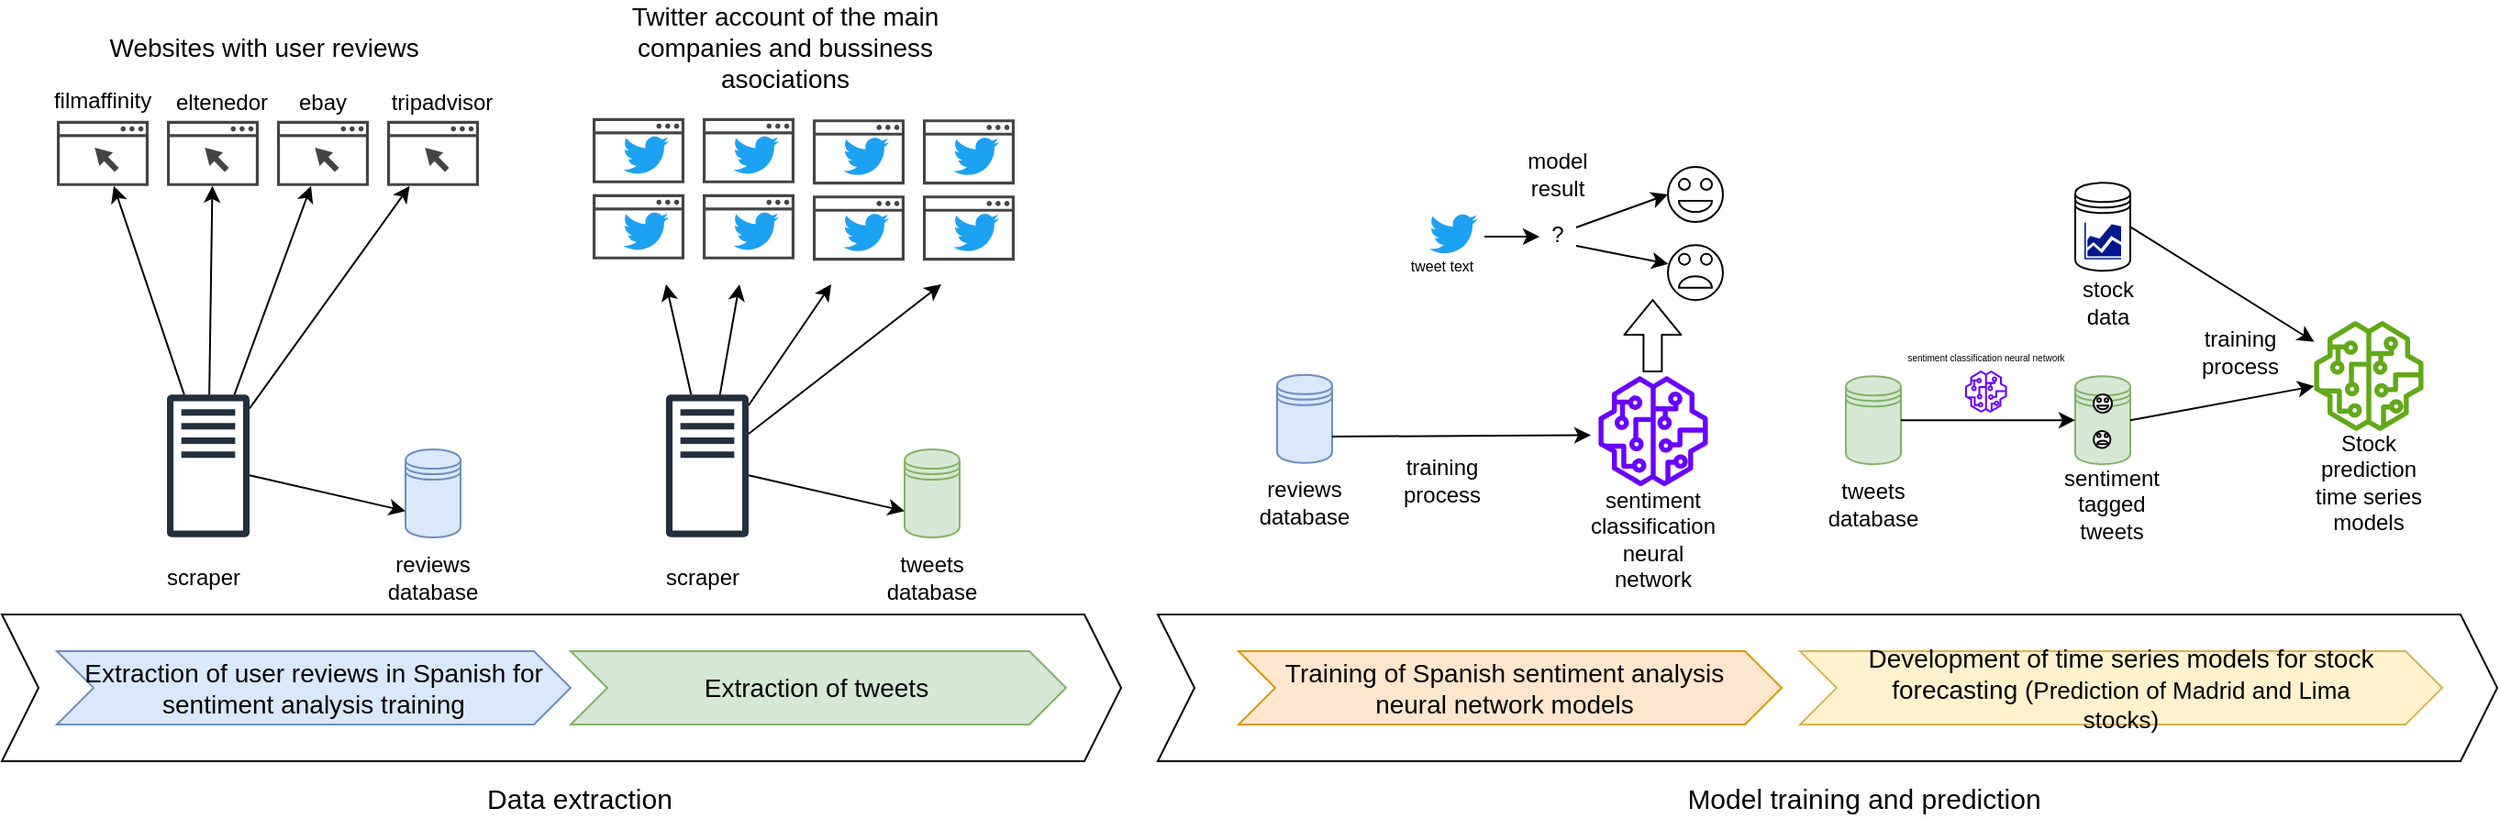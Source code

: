 <mxfile version="13.7.9" type="device"><diagram id="kgpKYQtTHZ0yAKxKKP6v" name="Page-1"><mxGraphModel dx="632" dy="429" grid="1" gridSize="10" guides="1" tooltips="1" connect="1" arrows="1" fold="1" page="1" pageScale="1" pageWidth="850" pageHeight="1100" math="0" shadow="0"><root><mxCell id="0"/><mxCell id="1" parent="0"/><mxCell id="j24-mCeOi4pwYmFxuwZj-1" value="" style="pointerEvents=1;shadow=0;dashed=0;html=1;strokeColor=none;fillColor=#434445;aspect=fixed;labelPosition=center;verticalLabelPosition=bottom;verticalAlign=top;align=center;outlineConnect=0;shape=mxgraph.vvd.web_browser;" vertex="1" parent="1"><mxGeometry x="50" y="170.9" width="50" height="35.5" as="geometry"/></mxCell><mxCell id="j24-mCeOi4pwYmFxuwZj-5" value="" style="outlineConnect=0;fontColor=#232F3E;gradientColor=none;fillColor=#232F3E;strokeColor=none;dashed=0;verticalLabelPosition=bottom;verticalAlign=top;align=center;html=1;fontSize=12;fontStyle=0;aspect=fixed;pointerEvents=1;shape=mxgraph.aws4.traditional_server;" vertex="1" parent="1"><mxGeometry x="110" y="320" width="45" height="78" as="geometry"/></mxCell><mxCell id="j24-mCeOi4pwYmFxuwZj-6" value="" style="shape=datastore;whiteSpace=wrap;html=1;fillColor=#dae8fc;strokeColor=#6c8ebf;" vertex="1" parent="1"><mxGeometry x="240" y="350" width="30" height="48" as="geometry"/></mxCell><mxCell id="j24-mCeOi4pwYmFxuwZj-7" value="scraper" style="text;html=1;strokeColor=none;fillColor=none;align=center;verticalAlign=middle;whiteSpace=wrap;rounded=0;" vertex="1" parent="1"><mxGeometry x="110" y="410" width="40" height="20" as="geometry"/></mxCell><mxCell id="j24-mCeOi4pwYmFxuwZj-8" value="reviews database" style="text;html=1;strokeColor=none;fillColor=none;align=center;verticalAlign=middle;whiteSpace=wrap;rounded=0;" vertex="1" parent="1"><mxGeometry x="235" y="410" width="40" height="20" as="geometry"/></mxCell><mxCell id="j24-mCeOi4pwYmFxuwZj-9" value="" style="pointerEvents=1;shadow=0;dashed=0;html=1;strokeColor=none;fillColor=#434445;aspect=fixed;labelPosition=center;verticalLabelPosition=bottom;verticalAlign=top;align=center;outlineConnect=0;shape=mxgraph.vvd.web_browser;" vertex="1" parent="1"><mxGeometry x="110" y="170.9" width="50" height="35.5" as="geometry"/></mxCell><mxCell id="j24-mCeOi4pwYmFxuwZj-10" value="" style="pointerEvents=1;shadow=0;dashed=0;html=1;strokeColor=none;fillColor=#434445;aspect=fixed;labelPosition=center;verticalLabelPosition=bottom;verticalAlign=top;align=center;outlineConnect=0;shape=mxgraph.vvd.web_browser;" vertex="1" parent="1"><mxGeometry x="170" y="170.9" width="50" height="35.5" as="geometry"/></mxCell><mxCell id="j24-mCeOi4pwYmFxuwZj-11" value="" style="pointerEvents=1;shadow=0;dashed=0;html=1;strokeColor=none;fillColor=#434445;aspect=fixed;labelPosition=center;verticalLabelPosition=bottom;verticalAlign=top;align=center;outlineConnect=0;shape=mxgraph.vvd.web_browser;" vertex="1" parent="1"><mxGeometry x="230" y="170.9" width="50" height="35.5" as="geometry"/></mxCell><mxCell id="j24-mCeOi4pwYmFxuwZj-12" value="&lt;font style=&quot;font-size: 14px&quot;&gt;Websites with user reviews&amp;nbsp;&lt;/font&gt;" style="text;html=1;strokeColor=none;fillColor=none;align=center;verticalAlign=middle;whiteSpace=wrap;rounded=0;" vertex="1" parent="1"><mxGeometry x="70" y="120.9" width="190" height="20" as="geometry"/></mxCell><mxCell id="j24-mCeOi4pwYmFxuwZj-13" value="" style="endArrow=classic;html=1;" edge="1" parent="1" source="j24-mCeOi4pwYmFxuwZj-5" target="j24-mCeOi4pwYmFxuwZj-1"><mxGeometry width="50" height="50" relative="1" as="geometry"><mxPoint x="400" y="370" as="sourcePoint"/><mxPoint x="450" y="320" as="targetPoint"/></mxGeometry></mxCell><mxCell id="j24-mCeOi4pwYmFxuwZj-14" value="" style="endArrow=classic;html=1;" edge="1" parent="1" source="j24-mCeOi4pwYmFxuwZj-5" target="j24-mCeOi4pwYmFxuwZj-9"><mxGeometry width="50" height="50" relative="1" as="geometry"><mxPoint x="131.463" y="330.372" as="sourcePoint"/><mxPoint x="90.071" y="185.5" as="targetPoint"/></mxGeometry></mxCell><mxCell id="j24-mCeOi4pwYmFxuwZj-15" value="" style="endArrow=classic;html=1;" edge="1" parent="1" source="j24-mCeOi4pwYmFxuwZj-5" target="j24-mCeOi4pwYmFxuwZj-10"><mxGeometry width="50" height="50" relative="1" as="geometry"><mxPoint x="142.98" y="330.372" as="sourcePoint"/><mxPoint x="144.78" y="185.5" as="targetPoint"/></mxGeometry></mxCell><mxCell id="j24-mCeOi4pwYmFxuwZj-16" value="" style="endArrow=classic;html=1;" edge="1" parent="1" source="j24-mCeOi4pwYmFxuwZj-5" target="j24-mCeOi4pwYmFxuwZj-11"><mxGeometry width="50" height="50" relative="1" as="geometry"><mxPoint x="154.496" y="330.372" as="sourcePoint"/><mxPoint x="199.488" y="185.5" as="targetPoint"/></mxGeometry></mxCell><mxCell id="j24-mCeOi4pwYmFxuwZj-17" value="" style="endArrow=classic;html=1;entryX=0;entryY=0.7;entryDx=0;entryDy=0;" edge="1" parent="1" source="j24-mCeOi4pwYmFxuwZj-5" target="j24-mCeOi4pwYmFxuwZj-6"><mxGeometry width="50" height="50" relative="1" as="geometry"><mxPoint x="400" y="370" as="sourcePoint"/><mxPoint x="450" y="320" as="targetPoint"/></mxGeometry></mxCell><mxCell id="j24-mCeOi4pwYmFxuwZj-21" value="filmaffinity" style="text;html=1;strokeColor=none;fillColor=none;align=center;verticalAlign=middle;whiteSpace=wrap;rounded=0;" vertex="1" parent="1"><mxGeometry x="55" y="150.09" width="40" height="20" as="geometry"/></mxCell><mxCell id="j24-mCeOi4pwYmFxuwZj-22" value="eltenedor" style="text;html=1;strokeColor=none;fillColor=none;align=center;verticalAlign=middle;whiteSpace=wrap;rounded=0;" vertex="1" parent="1"><mxGeometry x="120" y="150.9" width="40" height="20" as="geometry"/></mxCell><mxCell id="j24-mCeOi4pwYmFxuwZj-23" value="ebay" style="text;html=1;strokeColor=none;fillColor=none;align=center;verticalAlign=middle;whiteSpace=wrap;rounded=0;" vertex="1" parent="1"><mxGeometry x="175" y="150.9" width="40" height="20" as="geometry"/></mxCell><mxCell id="j24-mCeOi4pwYmFxuwZj-25" value="tripadvisor" style="text;html=1;strokeColor=none;fillColor=none;align=center;verticalAlign=middle;whiteSpace=wrap;rounded=0;" vertex="1" parent="1"><mxGeometry x="240" y="150.9" width="40" height="20" as="geometry"/></mxCell><mxCell id="j24-mCeOi4pwYmFxuwZj-28" value="" style="outlineConnect=0;fontColor=#232F3E;gradientColor=none;fillColor=#232F3E;strokeColor=none;dashed=0;verticalLabelPosition=bottom;verticalAlign=top;align=center;html=1;fontSize=12;fontStyle=0;aspect=fixed;pointerEvents=1;shape=mxgraph.aws4.traditional_server;" vertex="1" parent="1"><mxGeometry x="382" y="320" width="45" height="78" as="geometry"/></mxCell><mxCell id="j24-mCeOi4pwYmFxuwZj-29" value="" style="shape=datastore;whiteSpace=wrap;html=1;fillColor=#d5e8d4;strokeColor=#82b366;" vertex="1" parent="1"><mxGeometry x="512" y="350" width="30" height="48" as="geometry"/></mxCell><mxCell id="j24-mCeOi4pwYmFxuwZj-30" value="scraper" style="text;html=1;strokeColor=none;fillColor=none;align=center;verticalAlign=middle;whiteSpace=wrap;rounded=0;" vertex="1" parent="1"><mxGeometry x="382" y="410" width="40" height="20" as="geometry"/></mxCell><mxCell id="j24-mCeOi4pwYmFxuwZj-31" value="tweets database" style="text;html=1;strokeColor=none;fillColor=none;align=center;verticalAlign=middle;whiteSpace=wrap;rounded=0;" vertex="1" parent="1"><mxGeometry x="507" y="410" width="40" height="20" as="geometry"/></mxCell><mxCell id="j24-mCeOi4pwYmFxuwZj-32" value="" style="endArrow=classic;html=1;entryX=0;entryY=0.7;entryDx=0;entryDy=0;" edge="1" parent="1" source="j24-mCeOi4pwYmFxuwZj-28" target="j24-mCeOi4pwYmFxuwZj-29"><mxGeometry width="50" height="50" relative="1" as="geometry"><mxPoint x="672" y="370" as="sourcePoint"/><mxPoint x="722" y="320" as="targetPoint"/></mxGeometry></mxCell><mxCell id="j24-mCeOi4pwYmFxuwZj-33" value="" style="pointerEvents=1;shadow=0;dashed=0;html=1;strokeColor=none;fillColor=#434445;aspect=fixed;labelPosition=center;verticalLabelPosition=bottom;verticalAlign=top;align=center;outlineConnect=0;shape=mxgraph.vvd.web_browser;" vertex="1" parent="1"><mxGeometry x="342" y="169.4" width="50" height="35.5" as="geometry"/></mxCell><mxCell id="j24-mCeOi4pwYmFxuwZj-34" value="" style="dashed=0;outlineConnect=0;html=1;align=center;labelPosition=center;verticalLabelPosition=bottom;verticalAlign=top;shape=mxgraph.weblogos.twitter;fillColor=#1DA1F2;strokeColor=none" vertex="1" parent="1"><mxGeometry x="358.5" y="178.71" width="25" height="21.88" as="geometry"/></mxCell><mxCell id="j24-mCeOi4pwYmFxuwZj-35" value="" style="pointerEvents=1;shadow=0;dashed=0;html=1;strokeColor=none;fillColor=#434445;aspect=fixed;labelPosition=center;verticalLabelPosition=bottom;verticalAlign=top;align=center;outlineConnect=0;shape=mxgraph.vvd.web_browser;" vertex="1" parent="1"><mxGeometry x="402" y="169.4" width="50" height="35.5" as="geometry"/></mxCell><mxCell id="j24-mCeOi4pwYmFxuwZj-36" value="" style="dashed=0;outlineConnect=0;html=1;align=center;labelPosition=center;verticalLabelPosition=bottom;verticalAlign=top;shape=mxgraph.weblogos.twitter;fillColor=#1DA1F2;strokeColor=none" vertex="1" parent="1"><mxGeometry x="418.5" y="178.71" width="25" height="21.88" as="geometry"/></mxCell><mxCell id="j24-mCeOi4pwYmFxuwZj-37" value="" style="pointerEvents=1;shadow=0;dashed=0;html=1;strokeColor=none;fillColor=#434445;aspect=fixed;labelPosition=center;verticalLabelPosition=bottom;verticalAlign=top;align=center;outlineConnect=0;shape=mxgraph.vvd.web_browser;" vertex="1" parent="1"><mxGeometry x="342" y="210.9" width="50" height="35.5" as="geometry"/></mxCell><mxCell id="j24-mCeOi4pwYmFxuwZj-38" value="" style="dashed=0;outlineConnect=0;html=1;align=center;labelPosition=center;verticalLabelPosition=bottom;verticalAlign=top;shape=mxgraph.weblogos.twitter;fillColor=#1DA1F2;strokeColor=none" vertex="1" parent="1"><mxGeometry x="358.5" y="220.21" width="25" height="21.88" as="geometry"/></mxCell><mxCell id="j24-mCeOi4pwYmFxuwZj-39" value="" style="pointerEvents=1;shadow=0;dashed=0;html=1;strokeColor=none;fillColor=#434445;aspect=fixed;labelPosition=center;verticalLabelPosition=bottom;verticalAlign=top;align=center;outlineConnect=0;shape=mxgraph.vvd.web_browser;" vertex="1" parent="1"><mxGeometry x="402" y="210.9" width="50" height="35.5" as="geometry"/></mxCell><mxCell id="j24-mCeOi4pwYmFxuwZj-40" value="" style="dashed=0;outlineConnect=0;html=1;align=center;labelPosition=center;verticalLabelPosition=bottom;verticalAlign=top;shape=mxgraph.weblogos.twitter;fillColor=#1DA1F2;strokeColor=none" vertex="1" parent="1"><mxGeometry x="418.5" y="220.21" width="25" height="21.88" as="geometry"/></mxCell><mxCell id="j24-mCeOi4pwYmFxuwZj-41" value="" style="pointerEvents=1;shadow=0;dashed=0;html=1;strokeColor=none;fillColor=#434445;aspect=fixed;labelPosition=center;verticalLabelPosition=bottom;verticalAlign=top;align=center;outlineConnect=0;shape=mxgraph.vvd.web_browser;" vertex="1" parent="1"><mxGeometry x="462" y="170.09" width="50" height="35.5" as="geometry"/></mxCell><mxCell id="j24-mCeOi4pwYmFxuwZj-42" value="" style="dashed=0;outlineConnect=0;html=1;align=center;labelPosition=center;verticalLabelPosition=bottom;verticalAlign=top;shape=mxgraph.weblogos.twitter;fillColor=#1DA1F2;strokeColor=none" vertex="1" parent="1"><mxGeometry x="478.5" y="179.4" width="25" height="21.88" as="geometry"/></mxCell><mxCell id="j24-mCeOi4pwYmFxuwZj-43" value="" style="pointerEvents=1;shadow=0;dashed=0;html=1;strokeColor=none;fillColor=#434445;aspect=fixed;labelPosition=center;verticalLabelPosition=bottom;verticalAlign=top;align=center;outlineConnect=0;shape=mxgraph.vvd.web_browser;" vertex="1" parent="1"><mxGeometry x="522" y="170.09" width="50" height="35.5" as="geometry"/></mxCell><mxCell id="j24-mCeOi4pwYmFxuwZj-44" value="" style="dashed=0;outlineConnect=0;html=1;align=center;labelPosition=center;verticalLabelPosition=bottom;verticalAlign=top;shape=mxgraph.weblogos.twitter;fillColor=#1DA1F2;strokeColor=none" vertex="1" parent="1"><mxGeometry x="538.5" y="179.4" width="25" height="21.88" as="geometry"/></mxCell><mxCell id="j24-mCeOi4pwYmFxuwZj-45" value="" style="pointerEvents=1;shadow=0;dashed=0;html=1;strokeColor=none;fillColor=#434445;aspect=fixed;labelPosition=center;verticalLabelPosition=bottom;verticalAlign=top;align=center;outlineConnect=0;shape=mxgraph.vvd.web_browser;" vertex="1" parent="1"><mxGeometry x="462" y="211.59" width="50" height="35.5" as="geometry"/></mxCell><mxCell id="j24-mCeOi4pwYmFxuwZj-46" value="" style="dashed=0;outlineConnect=0;html=1;align=center;labelPosition=center;verticalLabelPosition=bottom;verticalAlign=top;shape=mxgraph.weblogos.twitter;fillColor=#1DA1F2;strokeColor=none" vertex="1" parent="1"><mxGeometry x="478.5" y="220.9" width="25" height="21.88" as="geometry"/></mxCell><mxCell id="j24-mCeOi4pwYmFxuwZj-47" value="" style="pointerEvents=1;shadow=0;dashed=0;html=1;strokeColor=none;fillColor=#434445;aspect=fixed;labelPosition=center;verticalLabelPosition=bottom;verticalAlign=top;align=center;outlineConnect=0;shape=mxgraph.vvd.web_browser;" vertex="1" parent="1"><mxGeometry x="522" y="211.59" width="50" height="35.5" as="geometry"/></mxCell><mxCell id="j24-mCeOi4pwYmFxuwZj-48" value="" style="dashed=0;outlineConnect=0;html=1;align=center;labelPosition=center;verticalLabelPosition=bottom;verticalAlign=top;shape=mxgraph.weblogos.twitter;fillColor=#1DA1F2;strokeColor=none" vertex="1" parent="1"><mxGeometry x="538.5" y="220.9" width="25" height="21.88" as="geometry"/></mxCell><mxCell id="j24-mCeOi4pwYmFxuwZj-49" value="&lt;font style=&quot;font-size: 14px&quot;&gt;Twitter account of the main companies and bussiness asociations&lt;/font&gt;" style="text;html=1;strokeColor=none;fillColor=none;align=center;verticalAlign=middle;whiteSpace=wrap;rounded=0;" vertex="1" parent="1"><mxGeometry x="352" y="120.9" width="190" height="20" as="geometry"/></mxCell><mxCell id="j24-mCeOi4pwYmFxuwZj-53" value="" style="endArrow=classic;html=1;" edge="1" parent="1" source="j24-mCeOi4pwYmFxuwZj-28"><mxGeometry width="50" height="50" relative="1" as="geometry"><mxPoint x="412" y="322.591" as="sourcePoint"/><mxPoint x="532" y="260" as="targetPoint"/></mxGeometry></mxCell><mxCell id="j24-mCeOi4pwYmFxuwZj-54" value="" style="endArrow=classic;html=1;" edge="1" parent="1" source="j24-mCeOi4pwYmFxuwZj-28"><mxGeometry width="50" height="50" relative="1" as="geometry"><mxPoint x="412" y="320" as="sourcePoint"/><mxPoint x="472" y="260" as="targetPoint"/></mxGeometry></mxCell><mxCell id="j24-mCeOi4pwYmFxuwZj-55" value="" style="endArrow=classic;html=1;" edge="1" parent="1" source="j24-mCeOi4pwYmFxuwZj-28"><mxGeometry width="50" height="50" relative="1" as="geometry"><mxPoint x="405" y="310" as="sourcePoint"/><mxPoint x="422" y="260" as="targetPoint"/></mxGeometry></mxCell><mxCell id="j24-mCeOi4pwYmFxuwZj-57" value="" style="endArrow=classic;html=1;" edge="1" parent="1" source="j24-mCeOi4pwYmFxuwZj-28"><mxGeometry width="50" height="50" relative="1" as="geometry"><mxPoint x="421.328" y="330.372" as="sourcePoint"/><mxPoint x="382" y="260" as="targetPoint"/></mxGeometry></mxCell><mxCell id="j24-mCeOi4pwYmFxuwZj-61" value="" style="shape=step;perimeter=stepPerimeter;whiteSpace=wrap;html=1;fixedSize=1;" vertex="1" parent="1"><mxGeometry x="20" y="440" width="610" height="80" as="geometry"/></mxCell><mxCell id="j24-mCeOi4pwYmFxuwZj-2" value="" style="shape=step;perimeter=stepPerimeter;whiteSpace=wrap;html=1;fixedSize=1;fillColor=#dae8fc;strokeColor=#6c8ebf;" vertex="1" parent="1"><mxGeometry x="50" y="460" width="280" height="40" as="geometry"/></mxCell><mxCell id="j24-mCeOi4pwYmFxuwZj-4" value="&lt;font style=&quot;font-size: 14px&quot;&gt;Extraction of user reviews in Spanish for sentiment analysis training&lt;/font&gt;" style="text;html=1;strokeColor=none;fillColor=none;align=center;verticalAlign=middle;whiteSpace=wrap;rounded=0;" vertex="1" parent="1"><mxGeometry x="55" y="470" width="270" height="20" as="geometry"/></mxCell><mxCell id="j24-mCeOi4pwYmFxuwZj-19" value="" style="shape=step;perimeter=stepPerimeter;whiteSpace=wrap;html=1;fixedSize=1;fillColor=#d5e8d4;strokeColor=#82b366;" vertex="1" parent="1"><mxGeometry x="330" y="460" width="270" height="40" as="geometry"/></mxCell><mxCell id="j24-mCeOi4pwYmFxuwZj-20" value="&lt;font style=&quot;font-size: 14px&quot;&gt;Extraction of tweets&lt;/font&gt;" style="text;html=1;strokeColor=none;fillColor=none;align=center;verticalAlign=middle;whiteSpace=wrap;rounded=0;" vertex="1" parent="1"><mxGeometry x="358.5" y="470" width="210" height="20" as="geometry"/></mxCell><mxCell id="j24-mCeOi4pwYmFxuwZj-62" value="&lt;font style=&quot;font-size: 15px&quot;&gt;Data extraction&lt;/font&gt;" style="text;html=1;strokeColor=none;fillColor=none;align=center;verticalAlign=middle;whiteSpace=wrap;rounded=0;" vertex="1" parent="1"><mxGeometry x="220" y="530" width="230" height="20" as="geometry"/></mxCell><mxCell id="j24-mCeOi4pwYmFxuwZj-63" value="" style="shape=step;perimeter=stepPerimeter;whiteSpace=wrap;html=1;fixedSize=1;" vertex="1" parent="1"><mxGeometry x="650" y="440" width="730" height="80" as="geometry"/></mxCell><mxCell id="j24-mCeOi4pwYmFxuwZj-64" value="" style="shape=step;perimeter=stepPerimeter;whiteSpace=wrap;html=1;fixedSize=1;fillColor=#ffe6cc;strokeColor=#d79b00;" vertex="1" parent="1"><mxGeometry x="694" y="460" width="296" height="40" as="geometry"/></mxCell><mxCell id="j24-mCeOi4pwYmFxuwZj-65" value="&lt;font style=&quot;font-size: 14px&quot;&gt;Training of Spanish sentiment analysis neural network models&lt;/font&gt;" style="text;html=1;strokeColor=none;fillColor=none;align=center;verticalAlign=middle;whiteSpace=wrap;rounded=0;" vertex="1" parent="1"><mxGeometry x="718" y="470" width="242" height="20" as="geometry"/></mxCell><mxCell id="j24-mCeOi4pwYmFxuwZj-66" value="" style="shape=step;perimeter=stepPerimeter;whiteSpace=wrap;html=1;fixedSize=1;fillColor=#fff2cc;strokeColor=#d6b656;" vertex="1" parent="1"><mxGeometry x="1000" y="460" width="350" height="40" as="geometry"/></mxCell><mxCell id="j24-mCeOi4pwYmFxuwZj-67" value="&lt;font&gt;&lt;span style=&quot;font-size: 14px&quot;&gt;Development of time series models for stock forecasting (&lt;/span&gt;&lt;/font&gt;&lt;span style=&quot;font-family: &amp;#34;arial&amp;#34; ; font-size: 13px&quot;&gt;Prediction of Madrid and Lima stocks)&lt;/span&gt;" style="text;html=1;strokeColor=none;fillColor=none;align=center;verticalAlign=middle;whiteSpace=wrap;rounded=0;" vertex="1" parent="1"><mxGeometry x="1030" y="470" width="290" height="20" as="geometry"/></mxCell><mxCell id="j24-mCeOi4pwYmFxuwZj-68" value="&lt;span style=&quot;font-size: 15px&quot;&gt;Model training and prediction&lt;/span&gt;" style="text;html=1;strokeColor=none;fillColor=none;align=center;verticalAlign=middle;whiteSpace=wrap;rounded=0;" vertex="1" parent="1"><mxGeometry x="920" y="530" width="230" height="20" as="geometry"/></mxCell><mxCell id="j24-mCeOi4pwYmFxuwZj-69" value="" style="shape=datastore;whiteSpace=wrap;html=1;fillColor=#dae8fc;strokeColor=#6c8ebf;" vertex="1" parent="1"><mxGeometry x="715" y="309.4" width="30" height="48" as="geometry"/></mxCell><mxCell id="j24-mCeOi4pwYmFxuwZj-70" value="reviews database" style="text;html=1;strokeColor=none;fillColor=none;align=center;verticalAlign=middle;whiteSpace=wrap;rounded=0;" vertex="1" parent="1"><mxGeometry x="710" y="369.4" width="40" height="20" as="geometry"/></mxCell><mxCell id="j24-mCeOi4pwYmFxuwZj-78" value="" style="endArrow=classic;html=1;exitX=1;exitY=0.7;exitDx=0;exitDy=0;" edge="1" parent="1" source="j24-mCeOi4pwYmFxuwZj-69"><mxGeometry width="50" height="50" relative="1" as="geometry"><mxPoint x="706" y="423" as="sourcePoint"/><mxPoint x="886" y="342.265" as="targetPoint"/></mxGeometry></mxCell><mxCell id="j24-mCeOi4pwYmFxuwZj-101" value="" style="group" vertex="1" connectable="0" parent="1"><mxGeometry x="798" y="198" width="160" height="71.49" as="geometry"/></mxCell><mxCell id="j24-mCeOi4pwYmFxuwZj-94" value="" style="group" vertex="1" connectable="0" parent="j24-mCeOi4pwYmFxuwZj-101"><mxGeometry x="130" y="-2" width="30" height="30" as="geometry"/></mxCell><mxCell id="j24-mCeOi4pwYmFxuwZj-80" value="" style="ellipse;whiteSpace=wrap;html=1;aspect=fixed;" vertex="1" parent="j24-mCeOi4pwYmFxuwZj-94"><mxGeometry width="30" height="30" as="geometry"/></mxCell><mxCell id="j24-mCeOi4pwYmFxuwZj-81" value="" style="ellipse;whiteSpace=wrap;html=1;aspect=fixed;" vertex="1" parent="j24-mCeOi4pwYmFxuwZj-94"><mxGeometry x="6" y="6.54" width="6" height="6" as="geometry"/></mxCell><mxCell id="j24-mCeOi4pwYmFxuwZj-82" value="" style="ellipse;whiteSpace=wrap;html=1;aspect=fixed;" vertex="1" parent="j24-mCeOi4pwYmFxuwZj-94"><mxGeometry x="18" y="6.54" width="6" height="6" as="geometry"/></mxCell><mxCell id="j24-mCeOi4pwYmFxuwZj-84" value="" style="verticalLabelPosition=bottom;verticalAlign=top;html=1;shape=mxgraph.basic.half_circle" vertex="1" parent="j24-mCeOi4pwYmFxuwZj-94"><mxGeometry x="6" y="18.54" width="18" height="6" as="geometry"/></mxCell><mxCell id="j24-mCeOi4pwYmFxuwZj-95" value="" style="group" vertex="1" connectable="0" parent="j24-mCeOi4pwYmFxuwZj-101"><mxGeometry x="130" y="40.59" width="30" height="30.9" as="geometry"/></mxCell><mxCell id="j24-mCeOi4pwYmFxuwZj-89" value="" style="ellipse;whiteSpace=wrap;html=1;aspect=fixed;" vertex="1" parent="j24-mCeOi4pwYmFxuwZj-95"><mxGeometry width="30" height="30" as="geometry"/></mxCell><mxCell id="j24-mCeOi4pwYmFxuwZj-90" value="" style="ellipse;whiteSpace=wrap;html=1;aspect=fixed;" vertex="1" parent="j24-mCeOi4pwYmFxuwZj-95"><mxGeometry x="6" y="4.736" width="6" height="6" as="geometry"/></mxCell><mxCell id="j24-mCeOi4pwYmFxuwZj-91" value="" style="ellipse;whiteSpace=wrap;html=1;aspect=fixed;" vertex="1" parent="j24-mCeOi4pwYmFxuwZj-95"><mxGeometry x="18" y="4.736" width="6" height="6" as="geometry"/></mxCell><mxCell id="j24-mCeOi4pwYmFxuwZj-92" value="" style="verticalLabelPosition=bottom;verticalAlign=top;html=1;shape=mxgraph.basic.half_circle;direction=west;" vertex="1" parent="j24-mCeOi4pwYmFxuwZj-95"><mxGeometry x="6" y="17.096" width="18" height="6.18" as="geometry"/></mxCell><mxCell id="j24-mCeOi4pwYmFxuwZj-97" value="" style="endArrow=classic;html=1;" edge="1" parent="j24-mCeOi4pwYmFxuwZj-101"><mxGeometry width="50" height="50" relative="1" as="geometry"><mxPoint x="30" y="36" as="sourcePoint"/><mxPoint x="60" y="36" as="targetPoint"/></mxGeometry></mxCell><mxCell id="j24-mCeOi4pwYmFxuwZj-98" value="" style="endArrow=classic;html=1;entryX=0;entryY=0.5;entryDx=0;entryDy=0;" edge="1" parent="j24-mCeOi4pwYmFxuwZj-101" target="j24-mCeOi4pwYmFxuwZj-80"><mxGeometry width="50" height="50" relative="1" as="geometry"><mxPoint x="80" y="31" as="sourcePoint"/><mxPoint x="70" y="46" as="targetPoint"/></mxGeometry></mxCell><mxCell id="j24-mCeOi4pwYmFxuwZj-99" value="" style="endArrow=classic;html=1;" edge="1" parent="j24-mCeOi4pwYmFxuwZj-101"><mxGeometry width="50" height="50" relative="1" as="geometry"><mxPoint x="80" y="41" as="sourcePoint"/><mxPoint x="130.249" y="50.867" as="targetPoint"/></mxGeometry></mxCell><mxCell id="j24-mCeOi4pwYmFxuwZj-100" value="?" style="text;html=1;strokeColor=none;fillColor=none;align=center;verticalAlign=middle;whiteSpace=wrap;rounded=0;" vertex="1" parent="j24-mCeOi4pwYmFxuwZj-101"><mxGeometry x="50" y="24.59" width="40" height="20" as="geometry"/></mxCell><mxCell id="j24-mCeOi4pwYmFxuwZj-105" value="model result" style="text;html=1;strokeColor=none;fillColor=none;align=center;verticalAlign=middle;whiteSpace=wrap;rounded=0;" vertex="1" parent="j24-mCeOi4pwYmFxuwZj-101"><mxGeometry x="50" y="-8.0" width="40" height="20" as="geometry"/></mxCell><mxCell id="j24-mCeOi4pwYmFxuwZj-139" value="" style="dashed=0;outlineConnect=0;html=1;align=center;labelPosition=center;verticalLabelPosition=bottom;verticalAlign=top;shape=mxgraph.weblogos.twitter;fillColor=#1DA1F2;strokeColor=none" vertex="1" parent="j24-mCeOi4pwYmFxuwZj-101"><mxGeometry y="23.18" width="26.25" height="22.82" as="geometry"/></mxCell><mxCell id="j24-mCeOi4pwYmFxuwZj-140" value="&lt;font style=&quot;font-size: 8px&quot;&gt;tweet text&lt;/font&gt;" style="text;html=1;strokeColor=none;fillColor=none;align=center;verticalAlign=middle;whiteSpace=wrap;rounded=0;" vertex="1" parent="j24-mCeOi4pwYmFxuwZj-101"><mxGeometry x="-18" y="40.59" width="50" height="20" as="geometry"/></mxCell><mxCell id="j24-mCeOi4pwYmFxuwZj-102" value="" style="shape=flexArrow;endArrow=classic;html=1;" edge="1" parent="1"><mxGeometry width="50" height="50" relative="1" as="geometry"><mxPoint x="919.71" y="308.03" as="sourcePoint"/><mxPoint x="919.71" y="268.03" as="targetPoint"/></mxGeometry></mxCell><mxCell id="j24-mCeOi4pwYmFxuwZj-103" value="sentiment classification neural network" style="text;html=1;strokeColor=none;fillColor=none;align=center;verticalAlign=middle;whiteSpace=wrap;rounded=0;" vertex="1" parent="1"><mxGeometry x="900" y="389.4" width="40" height="20" as="geometry"/></mxCell><mxCell id="j24-mCeOi4pwYmFxuwZj-104" value="training process" style="text;html=1;strokeColor=none;fillColor=none;align=center;verticalAlign=middle;whiteSpace=wrap;rounded=0;" vertex="1" parent="1"><mxGeometry x="785" y="357.4" width="40" height="20" as="geometry"/></mxCell><mxCell id="j24-mCeOi4pwYmFxuwZj-107" value="" style="shape=datastore;whiteSpace=wrap;html=1;fillColor=#d5e8d4;strokeColor=#82b366;" vertex="1" parent="1"><mxGeometry x="1025" y="310.09" width="30" height="48" as="geometry"/></mxCell><mxCell id="j24-mCeOi4pwYmFxuwZj-108" value="tweets database" style="text;html=1;strokeColor=none;fillColor=none;align=center;verticalAlign=middle;whiteSpace=wrap;rounded=0;" vertex="1" parent="1"><mxGeometry x="1020" y="370.09" width="40" height="20" as="geometry"/></mxCell><mxCell id="j24-mCeOi4pwYmFxuwZj-109" value="" style="shape=datastore;whiteSpace=wrap;html=1;fillColor=#d5e8d4;strokeColor=#82b366;" vertex="1" parent="1"><mxGeometry x="1150" y="310.09" width="30" height="48" as="geometry"/></mxCell><mxCell id="j24-mCeOi4pwYmFxuwZj-111" value="" style="group" vertex="1" connectable="0" parent="1"><mxGeometry x="1160" y="320" width="10" height="10" as="geometry"/></mxCell><mxCell id="j24-mCeOi4pwYmFxuwZj-112" value="" style="ellipse;whiteSpace=wrap;html=1;aspect=fixed;" vertex="1" parent="j24-mCeOi4pwYmFxuwZj-111"><mxGeometry width="10" height="10" as="geometry"/></mxCell><mxCell id="j24-mCeOi4pwYmFxuwZj-113" value="" style="ellipse;whiteSpace=wrap;html=1;aspect=fixed;" vertex="1" parent="j24-mCeOi4pwYmFxuwZj-111"><mxGeometry x="2" y="2.18" width="2" height="2" as="geometry"/></mxCell><mxCell id="j24-mCeOi4pwYmFxuwZj-114" value="" style="ellipse;whiteSpace=wrap;html=1;aspect=fixed;" vertex="1" parent="j24-mCeOi4pwYmFxuwZj-111"><mxGeometry x="6" y="2.18" width="2" height="2" as="geometry"/></mxCell><mxCell id="j24-mCeOi4pwYmFxuwZj-115" value="" style="verticalLabelPosition=bottom;verticalAlign=top;html=1;shape=mxgraph.basic.half_circle" vertex="1" parent="j24-mCeOi4pwYmFxuwZj-111"><mxGeometry x="2" y="6.18" width="6" height="2" as="geometry"/></mxCell><mxCell id="j24-mCeOi4pwYmFxuwZj-118" value="" style="group" vertex="1" connectable="0" parent="1"><mxGeometry x="1160" y="340" width="10" height="9.49" as="geometry"/></mxCell><mxCell id="j24-mCeOi4pwYmFxuwZj-119" value="" style="ellipse;whiteSpace=wrap;html=1;aspect=fixed;" vertex="1" parent="j24-mCeOi4pwYmFxuwZj-118"><mxGeometry width="9.214" height="9.214" as="geometry"/></mxCell><mxCell id="j24-mCeOi4pwYmFxuwZj-120" value="" style="ellipse;whiteSpace=wrap;html=1;aspect=fixed;" vertex="1" parent="j24-mCeOi4pwYmFxuwZj-118"><mxGeometry x="2" y="1.455" width="1.843" height="1.843" as="geometry"/></mxCell><mxCell id="j24-mCeOi4pwYmFxuwZj-121" value="" style="ellipse;whiteSpace=wrap;html=1;aspect=fixed;" vertex="1" parent="j24-mCeOi4pwYmFxuwZj-118"><mxGeometry x="6" y="1.455" width="1.843" height="1.843" as="geometry"/></mxCell><mxCell id="j24-mCeOi4pwYmFxuwZj-122" value="" style="verticalLabelPosition=bottom;verticalAlign=top;html=1;shape=mxgraph.basic.half_circle;direction=west;" vertex="1" parent="j24-mCeOi4pwYmFxuwZj-118"><mxGeometry x="2" y="5.251" width="6" height="1.898" as="geometry"/></mxCell><mxCell id="j24-mCeOi4pwYmFxuwZj-123" value="sentiment&lt;br&gt;tagged tweets" style="text;html=1;strokeColor=none;fillColor=none;align=center;verticalAlign=middle;whiteSpace=wrap;rounded=0;" vertex="1" parent="1"><mxGeometry x="1150" y="370.09" width="40" height="20" as="geometry"/></mxCell><mxCell id="j24-mCeOi4pwYmFxuwZj-124" value="" style="endArrow=classic;html=1;" edge="1" parent="1" source="j24-mCeOi4pwYmFxuwZj-107" target="j24-mCeOi4pwYmFxuwZj-109"><mxGeometry width="50" height="50" relative="1" as="geometry"><mxPoint x="900" y="340.74" as="sourcePoint"/><mxPoint x="1041" y="340.005" as="targetPoint"/></mxGeometry></mxCell><mxCell id="j24-mCeOi4pwYmFxuwZj-125" value="&lt;font style=&quot;font-size: 5px&quot;&gt;sentiment classification neural network&lt;/font&gt;" style="text;html=1;strokeColor=none;fillColor=none;align=center;verticalAlign=middle;whiteSpace=wrap;rounded=0;" vertex="1" parent="1"><mxGeometry x="1055" y="287.52" width="92.75" height="20.51" as="geometry"/></mxCell><mxCell id="j24-mCeOi4pwYmFxuwZj-128" value="" style="shape=datastore;whiteSpace=wrap;html=1;" vertex="1" parent="1"><mxGeometry x="1150" y="204.65" width="30" height="48" as="geometry"/></mxCell><mxCell id="j24-mCeOi4pwYmFxuwZj-129" value="stock data" style="text;html=1;strokeColor=none;fillColor=none;align=center;verticalAlign=middle;whiteSpace=wrap;rounded=0;" vertex="1" parent="1"><mxGeometry x="1147.75" y="260.0" width="40" height="20" as="geometry"/></mxCell><mxCell id="j24-mCeOi4pwYmFxuwZj-130" value="" style="outlineConnect=0;dashed=0;verticalLabelPosition=bottom;verticalAlign=top;align=center;html=1;fontSize=12;fontStyle=0;aspect=fixed;pointerEvents=1;shape=mxgraph.aws4.sagemaker_model;fillColor=#6a00ff;strokeColor=#3700CC;fontColor=#ffffff;" vertex="1" parent="1"><mxGeometry x="1089.88" y="307" width="23" height="23" as="geometry"/></mxCell><mxCell id="j24-mCeOi4pwYmFxuwZj-131" value="" style="outlineConnect=0;dashed=0;verticalLabelPosition=bottom;verticalAlign=top;align=center;html=1;fontSize=12;fontStyle=0;aspect=fixed;pointerEvents=1;shape=mxgraph.aws4.sagemaker_model;fillColor=#6a00ff;strokeColor=#3700CC;fontColor=#ffffff;" vertex="1" parent="1"><mxGeometry x="890" y="310.09" width="60" height="60" as="geometry"/></mxCell><mxCell id="j24-mCeOi4pwYmFxuwZj-133" value="" style="outlineConnect=0;dashed=0;verticalLabelPosition=bottom;verticalAlign=top;align=center;html=1;fontSize=12;fontStyle=0;aspect=fixed;pointerEvents=1;shape=mxgraph.aws4.sagemaker_model;fillColor=#60a917;strokeColor=#2D7600;fontColor=#ffffff;" vertex="1" parent="1"><mxGeometry x="1280" y="280" width="60" height="60" as="geometry"/></mxCell><mxCell id="j24-mCeOi4pwYmFxuwZj-134" value="" style="endArrow=classic;html=1;exitX=1;exitY=0.5;exitDx=0;exitDy=0;" edge="1" parent="1" source="j24-mCeOi4pwYmFxuwZj-128" target="j24-mCeOi4pwYmFxuwZj-133"><mxGeometry width="50" height="50" relative="1" as="geometry"><mxPoint x="1220" y="212.33" as="sourcePoint"/><mxPoint x="1361" y="211.595" as="targetPoint"/></mxGeometry></mxCell><mxCell id="j24-mCeOi4pwYmFxuwZj-135" value="" style="endArrow=classic;html=1;exitX=1;exitY=0.5;exitDx=0;exitDy=0;" edge="1" parent="1" source="j24-mCeOi4pwYmFxuwZj-109" target="j24-mCeOi4pwYmFxuwZj-133"><mxGeometry width="50" height="50" relative="1" as="geometry"><mxPoint x="1187.75" y="335.2" as="sourcePoint"/><mxPoint x="1288.112" y="398.003" as="targetPoint"/></mxGeometry></mxCell><mxCell id="j24-mCeOi4pwYmFxuwZj-136" value="training process" style="text;html=1;strokeColor=none;fillColor=none;align=center;verticalAlign=middle;whiteSpace=wrap;rounded=0;" vertex="1" parent="1"><mxGeometry x="1220" y="287" width="40" height="20" as="geometry"/></mxCell><mxCell id="j24-mCeOi4pwYmFxuwZj-137" value="" style="aspect=fixed;pointerEvents=1;shadow=0;dashed=0;html=1;strokeColor=none;labelPosition=center;verticalLabelPosition=bottom;verticalAlign=top;align=center;fillColor=#00188D;shape=mxgraph.mscae.general.graph" vertex="1" parent="1"><mxGeometry x="1155" y="226.4" width="20" height="20" as="geometry"/></mxCell><mxCell id="j24-mCeOi4pwYmFxuwZj-138" value="Stock prediction time series models" style="text;html=1;strokeColor=none;fillColor=none;align=center;verticalAlign=middle;whiteSpace=wrap;rounded=0;" vertex="1" parent="1"><mxGeometry x="1280" y="358.09" width="60" height="20" as="geometry"/></mxCell></root></mxGraphModel></diagram></mxfile>